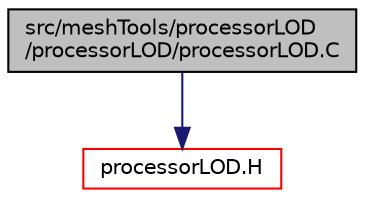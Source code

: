 digraph "src/meshTools/processorLOD/processorLOD/processorLOD.C"
{
  bgcolor="transparent";
  edge [fontname="Helvetica",fontsize="10",labelfontname="Helvetica",labelfontsize="10"];
  node [fontname="Helvetica",fontsize="10",shape=record];
  Node1 [label="src/meshTools/processorLOD\l/processorLOD/processorLOD.C",height=0.2,width=0.4,color="black", fillcolor="grey75", style="filled" fontcolor="black"];
  Node1 -> Node2 [color="midnightblue",fontsize="10",style="solid",fontname="Helvetica"];
  Node2 [label="processorLOD.H",height=0.2,width=0.4,color="red",URL="$processorLOD_8H.html"];
}
